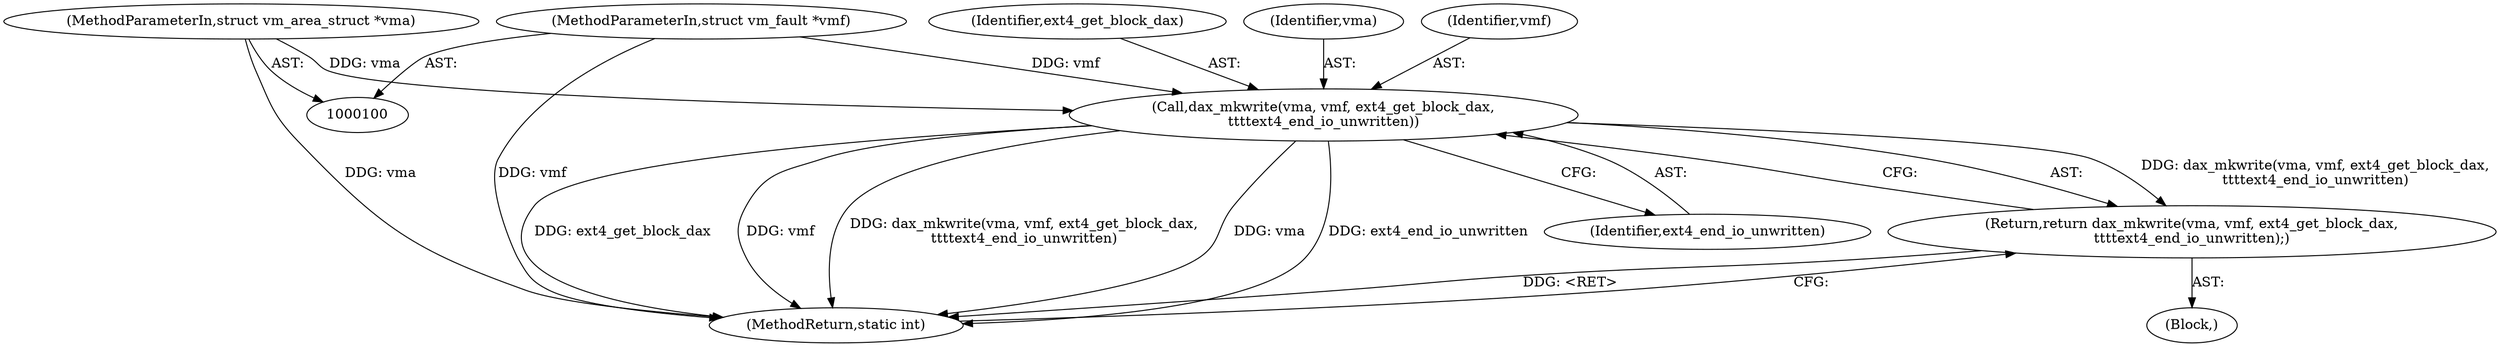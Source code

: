 digraph "1_linux_ea3d7209ca01da209cda6f0dea8be9cc4b7a933b_3@API" {
"1000105" [label="(Call,dax_mkwrite(vma, vmf, ext4_get_block_dax,\n\t\t\t\text4_end_io_unwritten))"];
"1000101" [label="(MethodParameterIn,struct vm_area_struct *vma)"];
"1000102" [label="(MethodParameterIn,struct vm_fault *vmf)"];
"1000104" [label="(Return,return dax_mkwrite(vma, vmf, ext4_get_block_dax,\n\t\t\t\text4_end_io_unwritten);)"];
"1000103" [label="(Block,)"];
"1000110" [label="(MethodReturn,static int)"];
"1000102" [label="(MethodParameterIn,struct vm_fault *vmf)"];
"1000105" [label="(Call,dax_mkwrite(vma, vmf, ext4_get_block_dax,\n\t\t\t\text4_end_io_unwritten))"];
"1000101" [label="(MethodParameterIn,struct vm_area_struct *vma)"];
"1000109" [label="(Identifier,ext4_end_io_unwritten)"];
"1000108" [label="(Identifier,ext4_get_block_dax)"];
"1000106" [label="(Identifier,vma)"];
"1000104" [label="(Return,return dax_mkwrite(vma, vmf, ext4_get_block_dax,\n\t\t\t\text4_end_io_unwritten);)"];
"1000107" [label="(Identifier,vmf)"];
"1000105" -> "1000104"  [label="AST: "];
"1000105" -> "1000109"  [label="CFG: "];
"1000106" -> "1000105"  [label="AST: "];
"1000107" -> "1000105"  [label="AST: "];
"1000108" -> "1000105"  [label="AST: "];
"1000109" -> "1000105"  [label="AST: "];
"1000104" -> "1000105"  [label="CFG: "];
"1000105" -> "1000110"  [label="DDG: ext4_get_block_dax"];
"1000105" -> "1000110"  [label="DDG: vmf"];
"1000105" -> "1000110"  [label="DDG: dax_mkwrite(vma, vmf, ext4_get_block_dax,\n\t\t\t\text4_end_io_unwritten)"];
"1000105" -> "1000110"  [label="DDG: vma"];
"1000105" -> "1000110"  [label="DDG: ext4_end_io_unwritten"];
"1000105" -> "1000104"  [label="DDG: dax_mkwrite(vma, vmf, ext4_get_block_dax,\n\t\t\t\text4_end_io_unwritten)"];
"1000101" -> "1000105"  [label="DDG: vma"];
"1000102" -> "1000105"  [label="DDG: vmf"];
"1000101" -> "1000100"  [label="AST: "];
"1000101" -> "1000110"  [label="DDG: vma"];
"1000102" -> "1000100"  [label="AST: "];
"1000102" -> "1000110"  [label="DDG: vmf"];
"1000104" -> "1000103"  [label="AST: "];
"1000110" -> "1000104"  [label="CFG: "];
"1000104" -> "1000110"  [label="DDG: <RET>"];
}
